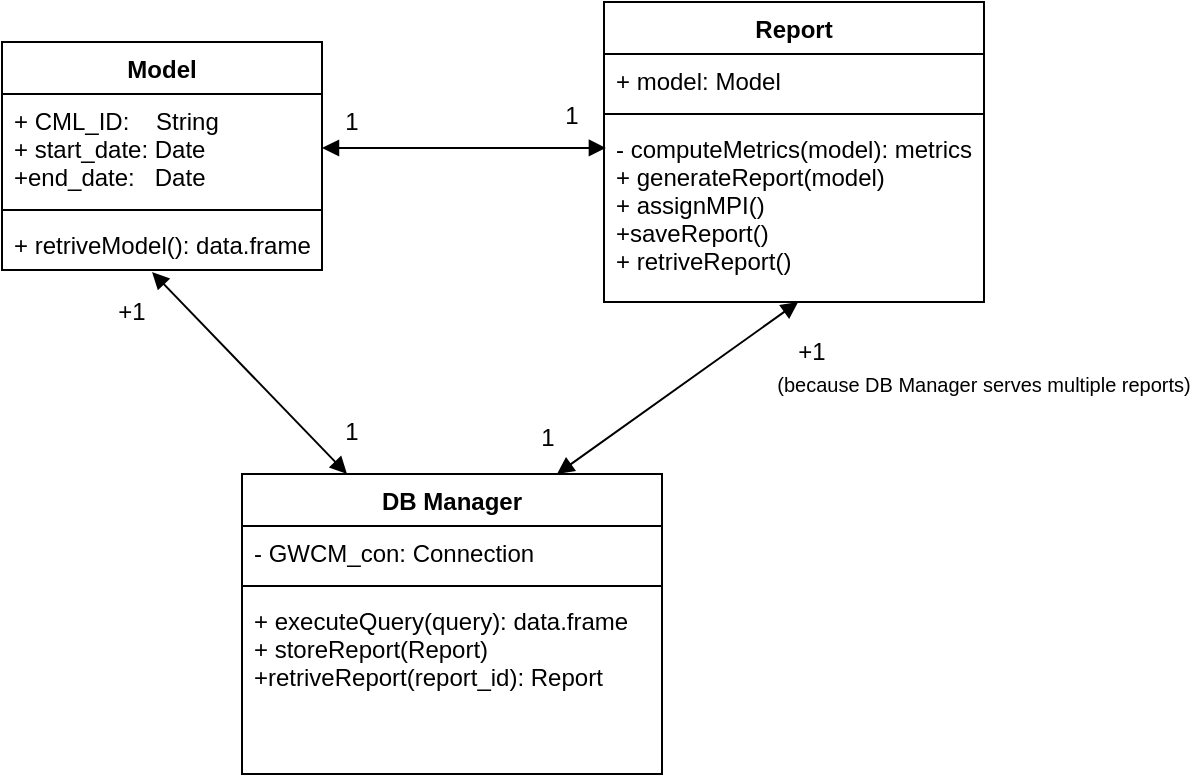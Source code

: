 <mxfile version="10.5.1" type="github"><diagram id="QW6IOjLLeBV_Fp2YoerF" name="Page-1"><mxGraphModel dx="918" dy="545" grid="1" gridSize="10" guides="1" tooltips="1" connect="1" arrows="1" fold="1" page="1" pageScale="1" pageWidth="827" pageHeight="1169" math="0" shadow="0"><root><mxCell id="0"/><mxCell id="1" parent="0"/><mxCell id="h6s7ZnvhDJazrf4CnJ4x-1" value="Model" style="swimlane;fontStyle=1;align=center;verticalAlign=top;childLayout=stackLayout;horizontal=1;startSize=26;horizontalStack=0;resizeParent=1;resizeParentMax=0;resizeLast=0;collapsible=1;marginBottom=0;" vertex="1" parent="1"><mxGeometry x="140" y="89" width="160" height="114" as="geometry"><mxRectangle x="130" y="120" width="70" height="26" as="alternateBounds"/></mxGeometry></mxCell><mxCell id="h6s7ZnvhDJazrf4CnJ4x-2" value="+ CML_ID:    String&#10;+ start_date: Date &#10;+end_date:   Date&#10;" style="text;strokeColor=none;fillColor=none;align=left;verticalAlign=top;spacingLeft=4;spacingRight=4;overflow=hidden;rotatable=0;points=[[0,0.5],[1,0.5]];portConstraint=eastwest;" vertex="1" parent="h6s7ZnvhDJazrf4CnJ4x-1"><mxGeometry y="26" width="160" height="54" as="geometry"/></mxCell><mxCell id="h6s7ZnvhDJazrf4CnJ4x-3" value="" style="line;strokeWidth=1;fillColor=none;align=left;verticalAlign=middle;spacingTop=-1;spacingLeft=3;spacingRight=3;rotatable=0;labelPosition=right;points=[];portConstraint=eastwest;" vertex="1" parent="h6s7ZnvhDJazrf4CnJ4x-1"><mxGeometry y="80" width="160" height="8" as="geometry"/></mxCell><mxCell id="h6s7ZnvhDJazrf4CnJ4x-4" value="+ retriveModel(): data.frame" style="text;strokeColor=none;fillColor=none;align=left;verticalAlign=top;spacingLeft=4;spacingRight=4;overflow=hidden;rotatable=0;points=[[0,0.5],[1,0.5]];portConstraint=eastwest;" vertex="1" parent="h6s7ZnvhDJazrf4CnJ4x-1"><mxGeometry y="88" width="160" height="26" as="geometry"/></mxCell><mxCell id="h6s7ZnvhDJazrf4CnJ4x-5" value="DB Manager" style="swimlane;fontStyle=1;align=center;verticalAlign=top;childLayout=stackLayout;horizontal=1;startSize=26;horizontalStack=0;resizeParent=1;resizeParentMax=0;resizeLast=0;collapsible=1;marginBottom=0;" vertex="1" parent="1"><mxGeometry x="260" y="305" width="210" height="150" as="geometry"/></mxCell><mxCell id="h6s7ZnvhDJazrf4CnJ4x-6" value="- GWCM_con: Connection" style="text;strokeColor=none;fillColor=none;align=left;verticalAlign=top;spacingLeft=4;spacingRight=4;overflow=hidden;rotatable=0;points=[[0,0.5],[1,0.5]];portConstraint=eastwest;" vertex="1" parent="h6s7ZnvhDJazrf4CnJ4x-5"><mxGeometry y="26" width="210" height="26" as="geometry"/></mxCell><mxCell id="h6s7ZnvhDJazrf4CnJ4x-7" value="" style="line;strokeWidth=1;fillColor=none;align=left;verticalAlign=middle;spacingTop=-1;spacingLeft=3;spacingRight=3;rotatable=0;labelPosition=right;points=[];portConstraint=eastwest;" vertex="1" parent="h6s7ZnvhDJazrf4CnJ4x-5"><mxGeometry y="52" width="210" height="8" as="geometry"/></mxCell><mxCell id="h6s7ZnvhDJazrf4CnJ4x-9" style="edgeStyle=orthogonalEdgeStyle;rounded=0;orthogonalLoop=1;jettySize=auto;html=1;exitX=1;exitY=0.5;exitDx=0;exitDy=0;" edge="1" parent="h6s7ZnvhDJazrf4CnJ4x-5" source="h6s7ZnvhDJazrf4CnJ4x-6" target="h6s7ZnvhDJazrf4CnJ4x-6"><mxGeometry relative="1" as="geometry"/></mxCell><mxCell id="h6s7ZnvhDJazrf4CnJ4x-8" value="+ executeQuery(query): data.frame&#10;+ storeReport(Report)&#10;+retriveReport(report_id): Report&#10;" style="text;strokeColor=none;fillColor=none;align=left;verticalAlign=top;spacingLeft=4;spacingRight=4;overflow=hidden;rotatable=0;points=[[0,0.5],[1,0.5]];portConstraint=eastwest;" vertex="1" parent="h6s7ZnvhDJazrf4CnJ4x-5"><mxGeometry y="60" width="210" height="90" as="geometry"/></mxCell><mxCell id="h6s7ZnvhDJazrf4CnJ4x-18" value="Report" style="swimlane;fontStyle=1;align=center;verticalAlign=top;childLayout=stackLayout;horizontal=1;startSize=26;horizontalStack=0;resizeParent=1;resizeParentMax=0;resizeLast=0;collapsible=1;marginBottom=0;" vertex="1" parent="1"><mxGeometry x="441" y="69" width="190" height="150" as="geometry"/></mxCell><mxCell id="h6s7ZnvhDJazrf4CnJ4x-19" value="+ model: Model" style="text;strokeColor=none;fillColor=none;align=left;verticalAlign=top;spacingLeft=4;spacingRight=4;overflow=hidden;rotatable=0;points=[[0,0.5],[1,0.5]];portConstraint=eastwest;" vertex="1" parent="h6s7ZnvhDJazrf4CnJ4x-18"><mxGeometry y="26" width="190" height="26" as="geometry"/></mxCell><mxCell id="h6s7ZnvhDJazrf4CnJ4x-20" value="" style="line;strokeWidth=1;fillColor=none;align=left;verticalAlign=middle;spacingTop=-1;spacingLeft=3;spacingRight=3;rotatable=0;labelPosition=right;points=[];portConstraint=eastwest;" vertex="1" parent="h6s7ZnvhDJazrf4CnJ4x-18"><mxGeometry y="52" width="190" height="8" as="geometry"/></mxCell><mxCell id="h6s7ZnvhDJazrf4CnJ4x-21" style="edgeStyle=orthogonalEdgeStyle;rounded=0;orthogonalLoop=1;jettySize=auto;html=1;exitX=1;exitY=0.5;exitDx=0;exitDy=0;" edge="1" parent="h6s7ZnvhDJazrf4CnJ4x-18" source="h6s7ZnvhDJazrf4CnJ4x-19" target="h6s7ZnvhDJazrf4CnJ4x-19"><mxGeometry relative="1" as="geometry"/></mxCell><mxCell id="h6s7ZnvhDJazrf4CnJ4x-22" value="- computeMetrics(model): metrics&#10;+ generateReport(model)&#10;+ assignMPI()&#10;+saveReport()&#10;+ retriveReport()" style="text;strokeColor=none;fillColor=none;align=left;verticalAlign=top;spacingLeft=4;spacingRight=4;overflow=hidden;rotatable=0;points=[[0,0.5],[1,0.5]];portConstraint=eastwest;" vertex="1" parent="h6s7ZnvhDJazrf4CnJ4x-18"><mxGeometry y="60" width="190" height="90" as="geometry"/></mxCell><mxCell id="h6s7ZnvhDJazrf4CnJ4x-35" value="" style="endArrow=block;startArrow=block;endFill=1;startFill=1;html=1;strokeColor=#000000;exitX=0.469;exitY=1.038;exitDx=0;exitDy=0;exitPerimeter=0;entryX=0.25;entryY=0;entryDx=0;entryDy=0;" edge="1" parent="1" source="h6s7ZnvhDJazrf4CnJ4x-4" target="h6s7ZnvhDJazrf4CnJ4x-5"><mxGeometry width="160" relative="1" as="geometry"><mxPoint x="140" y="480" as="sourcePoint"/><mxPoint x="300" y="480" as="targetPoint"/></mxGeometry></mxCell><mxCell id="h6s7ZnvhDJazrf4CnJ4x-36" value="" style="endArrow=block;startArrow=block;endFill=1;startFill=1;html=1;strokeColor=#000000;exitX=1;exitY=0.5;exitDx=0;exitDy=0;entryX=0.005;entryY=0.144;entryDx=0;entryDy=0;entryPerimeter=0;" edge="1" parent="1" source="h6s7ZnvhDJazrf4CnJ4x-2" target="h6s7ZnvhDJazrf4CnJ4x-22"><mxGeometry width="160" relative="1" as="geometry"><mxPoint x="310" y="250" as="sourcePoint"/><mxPoint x="470" y="250" as="targetPoint"/></mxGeometry></mxCell><mxCell id="h6s7ZnvhDJazrf4CnJ4x-37" value="" style="endArrow=block;startArrow=block;endFill=1;startFill=1;html=1;strokeColor=#000000;entryX=0.511;entryY=1;entryDx=0;entryDy=0;entryPerimeter=0;exitX=0.75;exitY=0;exitDx=0;exitDy=0;" edge="1" parent="1" source="h6s7ZnvhDJazrf4CnJ4x-5" target="h6s7ZnvhDJazrf4CnJ4x-22"><mxGeometry width="160" relative="1" as="geometry"><mxPoint x="410" y="270" as="sourcePoint"/><mxPoint x="570" y="270" as="targetPoint"/></mxGeometry></mxCell><mxCell id="h6s7ZnvhDJazrf4CnJ4x-38" value="1" style="text;align=center;fontStyle=0;verticalAlign=middle;spacingLeft=3;spacingRight=3;strokeColor=none;rotatable=0;points=[[0,0.5],[1,0.5]];portConstraint=eastwest;" vertex="1" parent="1"><mxGeometry x="300" y="115" width="30" height="26" as="geometry"/></mxCell><mxCell id="h6s7ZnvhDJazrf4CnJ4x-39" value="1" style="text;align=center;fontStyle=0;verticalAlign=middle;spacingLeft=3;spacingRight=3;strokeColor=none;rotatable=0;points=[[0,0.5],[1,0.5]];portConstraint=eastwest;" vertex="1" parent="1"><mxGeometry x="410" y="112" width="30" height="26" as="geometry"/></mxCell><mxCell id="h6s7ZnvhDJazrf4CnJ4x-40" value="+1" style="text;align=center;fontStyle=0;verticalAlign=middle;spacingLeft=3;spacingRight=3;strokeColor=none;rotatable=0;points=[[0,0.5],[1,0.5]];portConstraint=eastwest;" vertex="1" parent="1"><mxGeometry x="530" y="230" width="30" height="26" as="geometry"/></mxCell><mxCell id="h6s7ZnvhDJazrf4CnJ4x-41" value="1" style="text;align=center;fontStyle=0;verticalAlign=middle;spacingLeft=3;spacingRight=3;strokeColor=none;rotatable=0;points=[[0,0.5],[1,0.5]];portConstraint=eastwest;" vertex="1" parent="1"><mxGeometry x="398" y="273" width="30" height="26" as="geometry"/></mxCell><mxCell id="h6s7ZnvhDJazrf4CnJ4x-42" value="1" style="text;align=center;fontStyle=0;verticalAlign=middle;spacingLeft=3;spacingRight=3;strokeColor=none;rotatable=0;points=[[0,0.5],[1,0.5]];portConstraint=eastwest;" vertex="1" parent="1"><mxGeometry x="300" y="270" width="30" height="26" as="geometry"/></mxCell><mxCell id="h6s7ZnvhDJazrf4CnJ4x-43" value="+1" style="text;align=center;fontStyle=0;verticalAlign=middle;spacingLeft=3;spacingRight=3;strokeColor=none;rotatable=0;points=[[0,0.5],[1,0.5]];portConstraint=eastwest;" vertex="1" parent="1"><mxGeometry x="190" y="210" width="30" height="26" as="geometry"/></mxCell><mxCell id="h6s7ZnvhDJazrf4CnJ4x-45" value="(because DB Manager serves multiple reports)" style="text;align=center;fontStyle=0;verticalAlign=middle;spacingLeft=3;spacingRight=3;strokeColor=none;rotatable=0;points=[[0,0.5],[1,0.5]];portConstraint=eastwest;fontSize=10;" vertex="1" parent="1"><mxGeometry x="591" y="249" width="80" height="22" as="geometry"/></mxCell></root></mxGraphModel></diagram></mxfile>